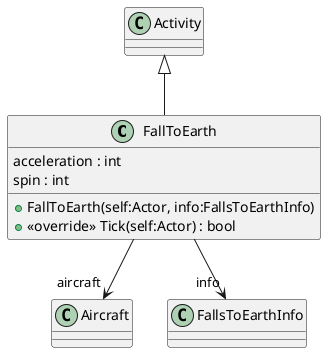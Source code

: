 @startuml
class FallToEarth {
    acceleration : int
    spin : int
    + FallToEarth(self:Actor, info:FallsToEarthInfo)
    + <<override>> Tick(self:Actor) : bool
}
Activity <|-- FallToEarth
FallToEarth --> "aircraft" Aircraft
FallToEarth --> "info" FallsToEarthInfo
@enduml
